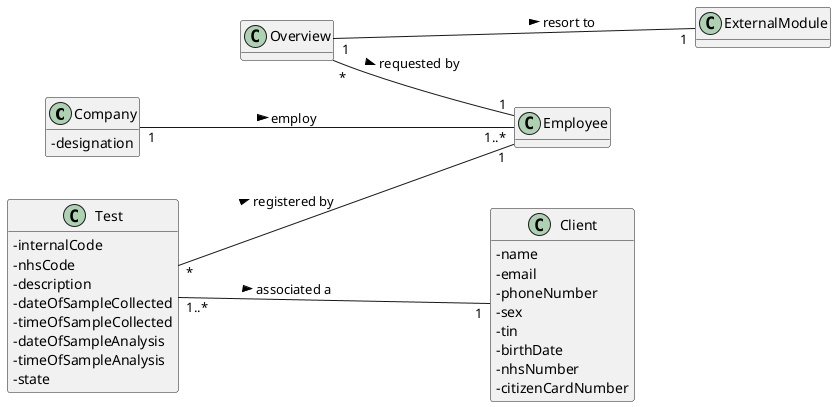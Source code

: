@startuml
hide methods
left to right direction
skinparam classAttributeIconSize 0


class Company{
-designation
}

class ExternalModule{

}

class Overview{
}

class Client{
 - name
 - email
 - phoneNumber
 - sex
 - tin
 - birthDate
 - nhsNumber
 - citizenCardNumber
}

class Test {
-internalCode
-nhsCode
-description
-dateOfSampleCollected
-timeOfSampleCollected
-dateOfSampleAnalysis
-timeOfSampleAnalysis
-state
}



Company "1"---"1..*" Employee : employ >
Test "1..*"---"1" Client : associated a >
Test "*"---"1" Employee : registered by >
Overview "*"--"1" Employee : requested by >
Overview "1"---"1" ExternalModule : resort to >


@enduml